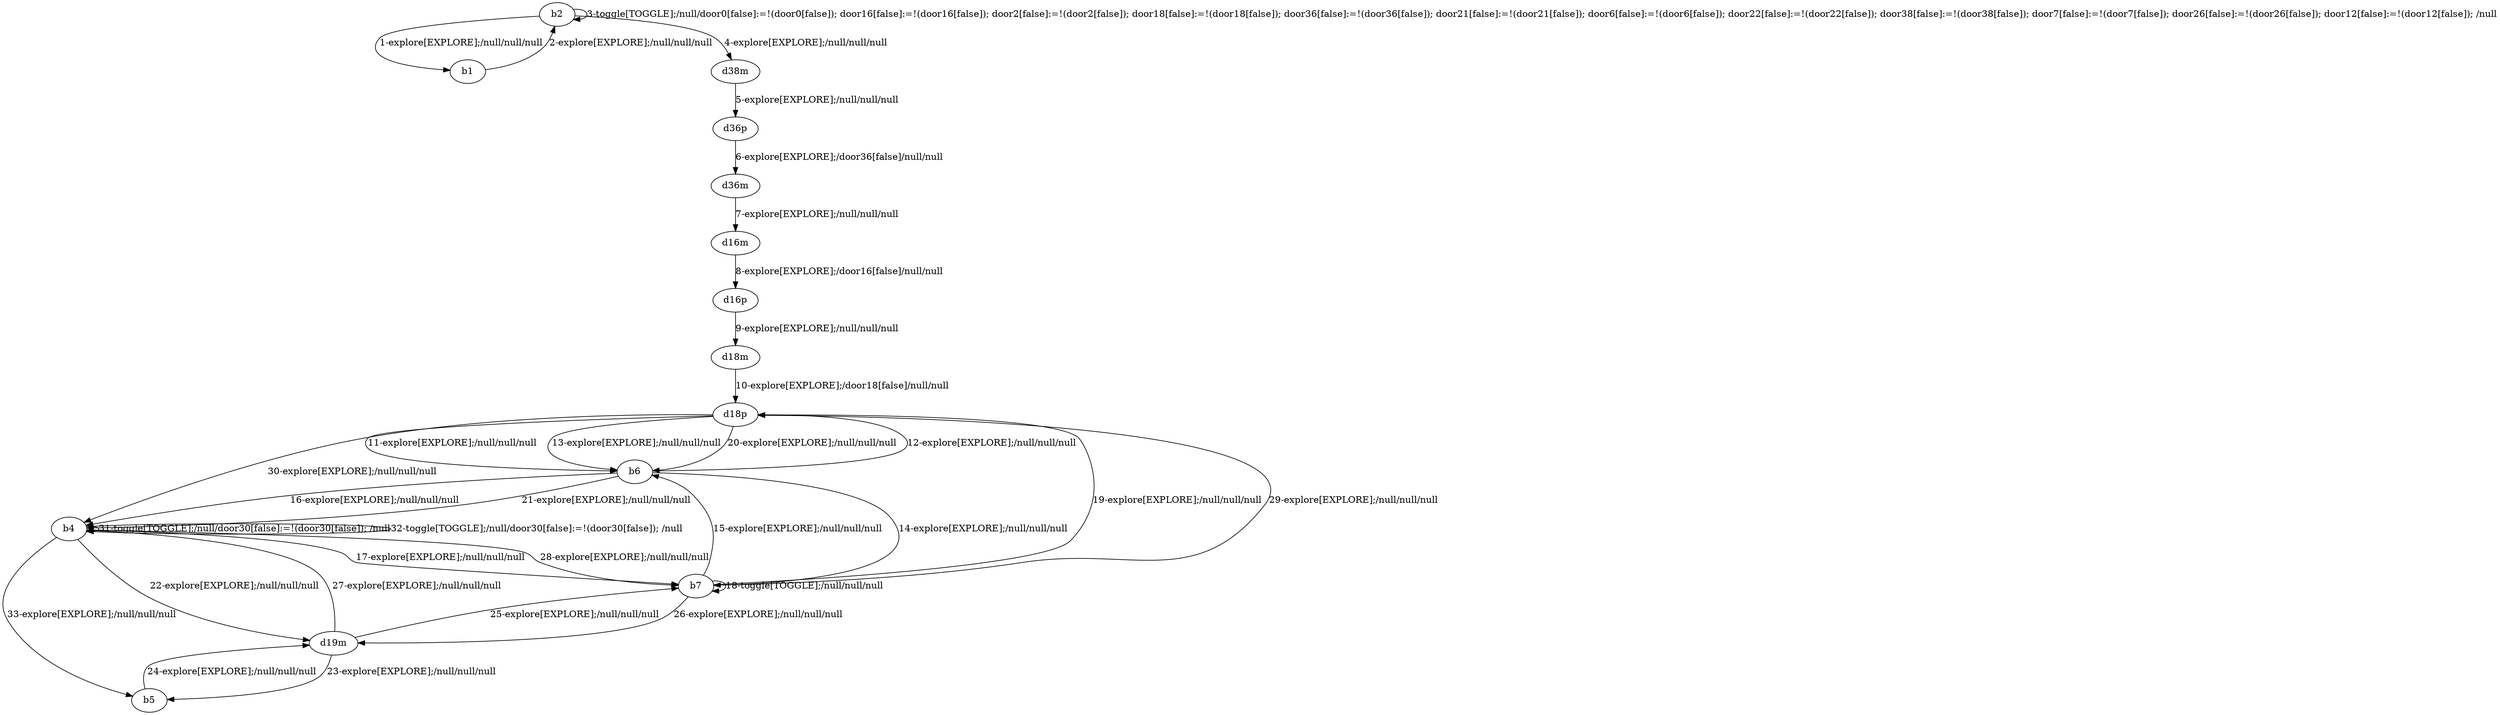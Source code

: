 # Total number of goals covered by this test: 15
# d19m --> b4
# d19m --> b7
# d19m --> b5
# b5 --> d19m
# b6 --> b4
# d18p --> b6
# b4 --> b4
# b4 --> b7
# b6 --> b7
# b4 --> d19m
# b7 --> d18p
# b7 --> b6
# d18p --> b4
# b4 --> b5
# b6 --> d18p

digraph g {
"b2" -> "b1" [label = "1-explore[EXPLORE];/null/null/null"];
"b1" -> "b2" [label = "2-explore[EXPLORE];/null/null/null"];
"b2" -> "b2" [label = "3-toggle[TOGGLE];/null/door0[false]:=!(door0[false]); door16[false]:=!(door16[false]); door2[false]:=!(door2[false]); door18[false]:=!(door18[false]); door36[false]:=!(door36[false]); door21[false]:=!(door21[false]); door6[false]:=!(door6[false]); door22[false]:=!(door22[false]); door38[false]:=!(door38[false]); door7[false]:=!(door7[false]); door26[false]:=!(door26[false]); door12[false]:=!(door12[false]); /null"];
"b2" -> "d38m" [label = "4-explore[EXPLORE];/null/null/null"];
"d38m" -> "d36p" [label = "5-explore[EXPLORE];/null/null/null"];
"d36p" -> "d36m" [label = "6-explore[EXPLORE];/door36[false]/null/null"];
"d36m" -> "d16m" [label = "7-explore[EXPLORE];/null/null/null"];
"d16m" -> "d16p" [label = "8-explore[EXPLORE];/door16[false]/null/null"];
"d16p" -> "d18m" [label = "9-explore[EXPLORE];/null/null/null"];
"d18m" -> "d18p" [label = "10-explore[EXPLORE];/door18[false]/null/null"];
"d18p" -> "b6" [label = "11-explore[EXPLORE];/null/null/null"];
"b6" -> "d18p" [label = "12-explore[EXPLORE];/null/null/null"];
"d18p" -> "b6" [label = "13-explore[EXPLORE];/null/null/null"];
"b6" -> "b7" [label = "14-explore[EXPLORE];/null/null/null"];
"b7" -> "b6" [label = "15-explore[EXPLORE];/null/null/null"];
"b6" -> "b4" [label = "16-explore[EXPLORE];/null/null/null"];
"b4" -> "b7" [label = "17-explore[EXPLORE];/null/null/null"];
"b7" -> "b7" [label = "18-toggle[TOGGLE];/null/null/null"];
"b7" -> "d18p" [label = "19-explore[EXPLORE];/null/null/null"];
"d18p" -> "b6" [label = "20-explore[EXPLORE];/null/null/null"];
"b6" -> "b4" [label = "21-explore[EXPLORE];/null/null/null"];
"b4" -> "d19m" [label = "22-explore[EXPLORE];/null/null/null"];
"d19m" -> "b5" [label = "23-explore[EXPLORE];/null/null/null"];
"b5" -> "d19m" [label = "24-explore[EXPLORE];/null/null/null"];
"d19m" -> "b7" [label = "25-explore[EXPLORE];/null/null/null"];
"b7" -> "d19m" [label = "26-explore[EXPLORE];/null/null/null"];
"d19m" -> "b4" [label = "27-explore[EXPLORE];/null/null/null"];
"b4" -> "b7" [label = "28-explore[EXPLORE];/null/null/null"];
"b7" -> "d18p" [label = "29-explore[EXPLORE];/null/null/null"];
"d18p" -> "b4" [label = "30-explore[EXPLORE];/null/null/null"];
"b4" -> "b4" [label = "31-toggle[TOGGLE];/null/door30[false]:=!(door30[false]); /null"];
"b4" -> "b4" [label = "32-toggle[TOGGLE];/null/door30[false]:=!(door30[false]); /null"];
"b4" -> "b5" [label = "33-explore[EXPLORE];/null/null/null"];
}